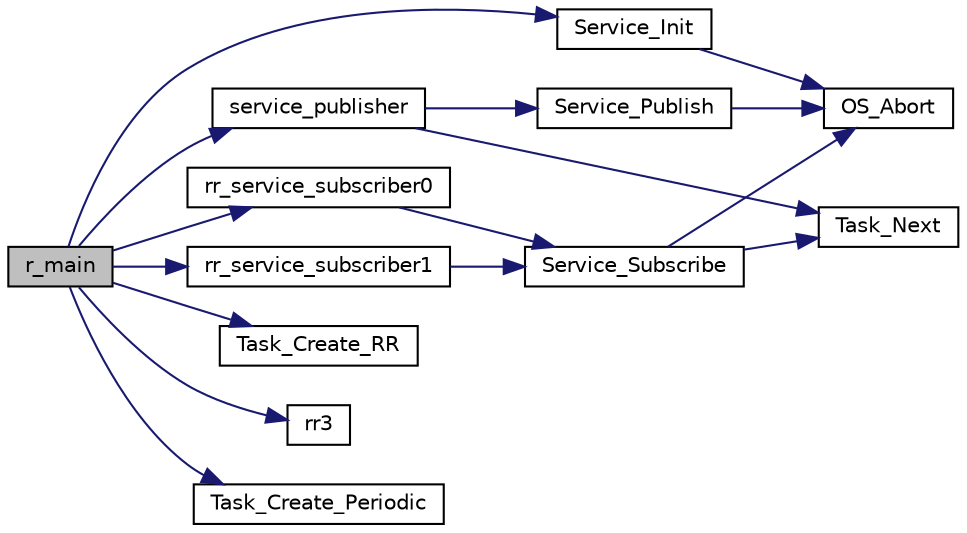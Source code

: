 digraph "r_main"
{
  edge [fontname="Helvetica",fontsize="10",labelfontname="Helvetica",labelfontsize="10"];
  node [fontname="Helvetica",fontsize="10",shape=record];
  rankdir="LR";
  Node1 [label="r_main",height=0.2,width=0.4,color="black", fillcolor="grey75", style="filled", fontcolor="black"];
  Node1 -> Node2 [color="midnightblue",fontsize="10",style="solid",fontname="Helvetica"];
  Node2 [label="Service_Init",height=0.2,width=0.4,color="black", fillcolor="white", style="filled",URL="$os_8c.html#a1b0393958dca633b459633385794d39b"];
  Node2 -> Node3 [color="midnightblue",fontsize="10",style="solid",fontname="Helvetica"];
  Node3 [label="OS_Abort",height=0.2,width=0.4,color="black", fillcolor="white", style="filled",URL="$os_8c.html#ab5747390a8be675282cb93e5198bd085",tooltip="Abort the execution of this RTOS due to an unrecoverable erorr. "];
  Node1 -> Node4 [color="midnightblue",fontsize="10",style="solid",fontname="Helvetica"];
  Node4 [label="Task_Create_RR",height=0.2,width=0.4,color="black", fillcolor="white", style="filled",URL="$os_8c.html#abfffed5dc80a63a8436cc49d61e92cb7"];
  Node1 -> Node5 [color="midnightblue",fontsize="10",style="solid",fontname="Helvetica"];
  Node5 [label="rr_service_subscriber0",height=0.2,width=0.4,color="black", fillcolor="white", style="filled",URL="$test008__service__values_8c.html#a25336ab2d1310fe69acfc3b2a73eb71f"];
  Node5 -> Node6 [color="midnightblue",fontsize="10",style="solid",fontname="Helvetica"];
  Node6 [label="Service_Subscribe",height=0.2,width=0.4,color="black", fillcolor="white", style="filled",URL="$os_8c.html#aee597502c326bc9ca1faeaa422dbbbf8"];
  Node6 -> Node3 [color="midnightblue",fontsize="10",style="solid",fontname="Helvetica"];
  Node6 -> Node7 [color="midnightblue",fontsize="10",style="solid",fontname="Helvetica"];
  Node7 [label="Task_Next",height=0.2,width=0.4,color="black", fillcolor="white", style="filled",URL="$os_8c.html#a5a9b72d0dadaea32fec8d4ff1c0eafa4",tooltip="The calling task gives up its share of the processor voluntarily. "];
  Node1 -> Node8 [color="midnightblue",fontsize="10",style="solid",fontname="Helvetica"];
  Node8 [label="rr_service_subscriber1",height=0.2,width=0.4,color="black", fillcolor="white", style="filled",URL="$test008__service__values_8c.html#a6e747c55127f1070551c15bf9b550e5c"];
  Node8 -> Node6 [color="midnightblue",fontsize="10",style="solid",fontname="Helvetica"];
  Node1 -> Node9 [color="midnightblue",fontsize="10",style="solid",fontname="Helvetica"];
  Node9 [label="rr3",height=0.2,width=0.4,color="black", fillcolor="white", style="filled",URL="$test008__service__values_8c.html#ababce4602ee2211b5abcf8ce86a96158"];
  Node1 -> Node10 [color="midnightblue",fontsize="10",style="solid",fontname="Helvetica"];
  Node10 [label="Task_Create_Periodic",height=0.2,width=0.4,color="black", fillcolor="white", style="filled",URL="$os_8c.html#a369e92f3f8ffc2042e061bd2a64a0f8f"];
  Node1 -> Node11 [color="midnightblue",fontsize="10",style="solid",fontname="Helvetica"];
  Node11 [label="service_publisher",height=0.2,width=0.4,color="black", fillcolor="white", style="filled",URL="$test008__service__values_8c.html#a30289dbea7e06a8ee7ba7ec31e32e47a"];
  Node11 -> Node12 [color="midnightblue",fontsize="10",style="solid",fontname="Helvetica"];
  Node12 [label="Service_Publish",height=0.2,width=0.4,color="black", fillcolor="white", style="filled",URL="$os_8c.html#aaa4dbf5e4da2f0aba1fff3b057e79389"];
  Node12 -> Node3 [color="midnightblue",fontsize="10",style="solid",fontname="Helvetica"];
  Node11 -> Node7 [color="midnightblue",fontsize="10",style="solid",fontname="Helvetica"];
}
